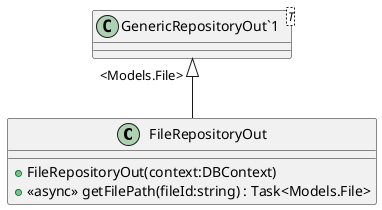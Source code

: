 @startuml
class FileRepositoryOut {
    + FileRepositoryOut(context:DBContext)
    + <<async>> getFilePath(fileId:string) : Task<Models.File>
}
class "GenericRepositoryOut`1"<T> {
}
"GenericRepositoryOut`1" "<Models.File>" <|-- FileRepositoryOut
@enduml
